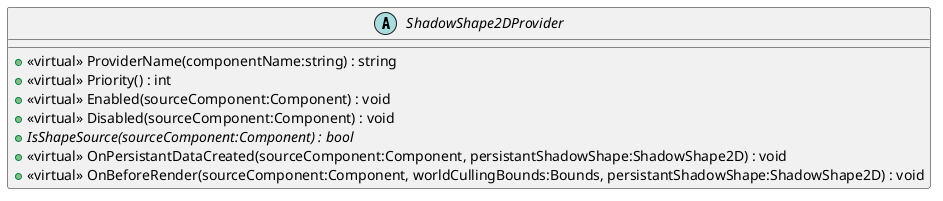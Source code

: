 @startuml
abstract class ShadowShape2DProvider {
    + <<virtual>> ProviderName(componentName:string) : string
    + <<virtual>> Priority() : int
    + <<virtual>> Enabled(sourceComponent:Component) : void
    + <<virtual>> Disabled(sourceComponent:Component) : void
    + {abstract} IsShapeSource(sourceComponent:Component) : bool
    + <<virtual>> OnPersistantDataCreated(sourceComponent:Component, persistantShadowShape:ShadowShape2D) : void
    + <<virtual>> OnBeforeRender(sourceComponent:Component, worldCullingBounds:Bounds, persistantShadowShape:ShadowShape2D) : void
}
@enduml
